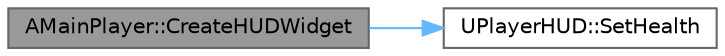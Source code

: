 digraph "AMainPlayer::CreateHUDWidget"
{
 // LATEX_PDF_SIZE
  bgcolor="transparent";
  edge [fontname=Helvetica,fontsize=10,labelfontname=Helvetica,labelfontsize=10];
  node [fontname=Helvetica,fontsize=10,shape=box,height=0.2,width=0.4];
  rankdir="LR";
  Node1 [id="Node000001",label="AMainPlayer::CreateHUDWidget",height=0.2,width=0.4,color="gray40", fillcolor="grey60", style="filled", fontcolor="black",tooltip=" "];
  Node1 -> Node2 [id="edge1_Node000001_Node000002",color="steelblue1",style="solid",tooltip=" "];
  Node2 [id="Node000002",label="UPlayerHUD::SetHealth",height=0.2,width=0.4,color="grey40", fillcolor="white", style="filled",URL="$class_u_player_h_u_d.html#a569cdfd09047c1976613dd41a0b28d18",tooltip=" "];
}

